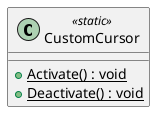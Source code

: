 @startuml
class CustomCursor <<static>> {
    + {static} Activate() : void
    + {static} Deactivate() : void
}
@enduml
